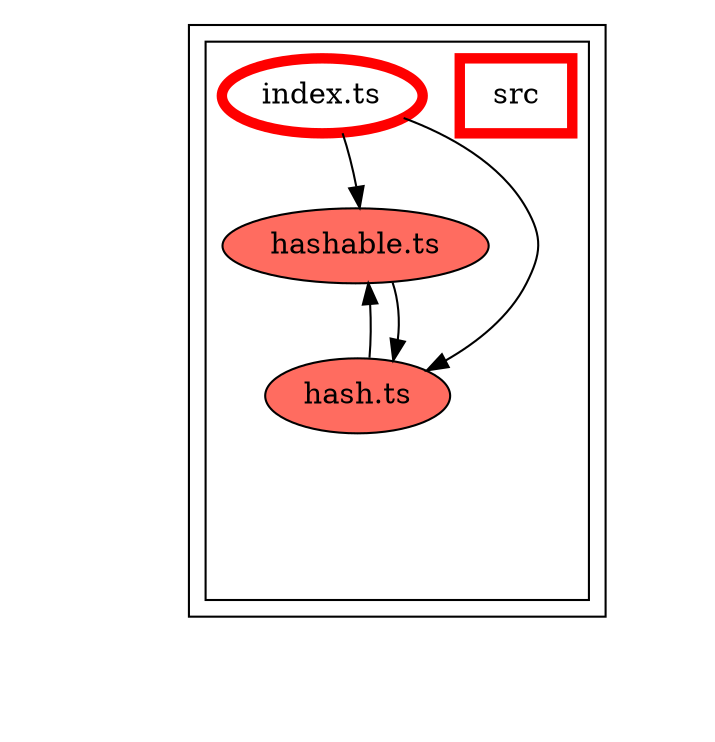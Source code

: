 digraph "dependency-graph-[object Object]" {
  compound = true;
  "dependency-graph-[object Object]" [
    style = "invis";
  ];
  "src/hashable.ts";
  "src/hash.ts";
  subgraph "cluster_src" {
    color = "#000000";
    label = "";
    "name_src" [
      penwidth = 5;
      shape = "rectangle";
      color = "#ff0000";
      label = "src";
    ];
    "exit_src" [
      style = "invis";
    ];
    subgraph "cluster_src" {
      color = "#000000";
      label = "";
      "name_src" [
        penwidth = 5;
        shape = "rectangle";
        color = "#ff0000";
        label = "src";
      ];
      "exit_src" [
        style = "invis";
      ];
      "src/hash.ts" [
        label = "hash.ts";
        fillcolor = "#ff6c60";
        style = "rounded,filled";
      ];
      "src/hashable.ts" [
        label = "hashable.ts";
        fillcolor = "#ff6c60";
        style = "rounded,filled";
      ];
      "src/index.ts" [
        label = "index.ts";
        color = "#ff0000";
        penwidth = 5;
      ];
      "src/hash.ts" -> "exit_src" [
        style = "invis";
      ];
      "src/hashable.ts" -> "exit_src" [
        style = "invis";
      ];
      "src/index.ts" -> "exit_src" [
        style = "invis";
      ];
    }
    "exit_src" -> "exit_src" [
      style = "invis";
    ];
    "exit_src" -> "exit_src" [
      style = "invis";
    ];
    "exit_src" -> "exit_src" [
      style = "invis";
    ];
  }
  "exit_src" -> "dependency-graph-[object Object]" [
    style = "invis";
  ];
  "src/hash.ts" -> "src/hashable.ts" [
    style = "invis";
  ];
  "src/hash.ts" -> "src/hashable.ts" [
    style = "solid";
    ltail = "cluster_src/hash.ts";
    lhead = "cluster_src/hashable.ts";
    color = "black";
  ];
  "src/hashable.ts" -> "src/hash.ts" [
    style = "invis";
  ];
  "src/hashable.ts" -> "src/hash.ts" [
    style = "solid";
    ltail = "cluster_src/hashable.ts";
    lhead = "cluster_src/hash.ts";
    color = "black";
  ];
  "src/index.ts" -> "src/hash.ts" [
    style = "invis";
  ];
  "src/index.ts" -> "src/hash.ts" [
    style = "solid";
    ltail = "cluster_src/index.ts";
    lhead = "cluster_src/hash.ts";
    color = "black";
  ];
  "src/index.ts" -> "src/hashable.ts" [
    style = "invis";
  ];
  "src/index.ts" -> "src/hashable.ts" [
    style = "solid";
    ltail = "cluster_src/index.ts";
    lhead = "cluster_src/hashable.ts";
    color = "black";
  ];
}